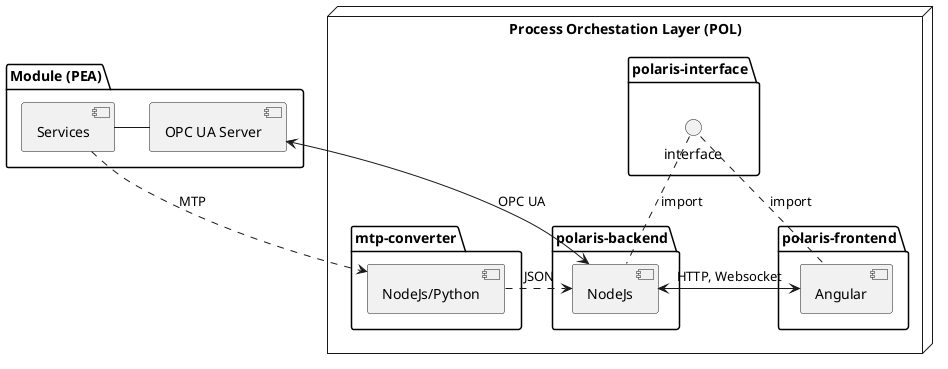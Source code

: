 @startuml
skinparam monochrome true

package "Module (PEA)" as PEA {
    [Services] - [OPC UA Server]
}

node "Process Orchestation Layer (POL)" {
    package "polaris-backend" as backend {
        [NodeJs]
    }

    package "polaris-frontend" as frontend {
        [Angular] <-> [NodeJs] : HTTP, Websocket
    }

    package "polaris-interface" {
        () interface as if
    }
    
    package "mtp-converter" {
        [NodeJs/Python]
    }
}


if .. [NodeJs] : import
if .. [Angular] : import

[OPC UA Server] <--> [NodeJs] : OPC UA

[Services] .> [NodeJs/Python]: MTP
[NodeJs/Python] .> [NodeJs] : JSON

@enduml
